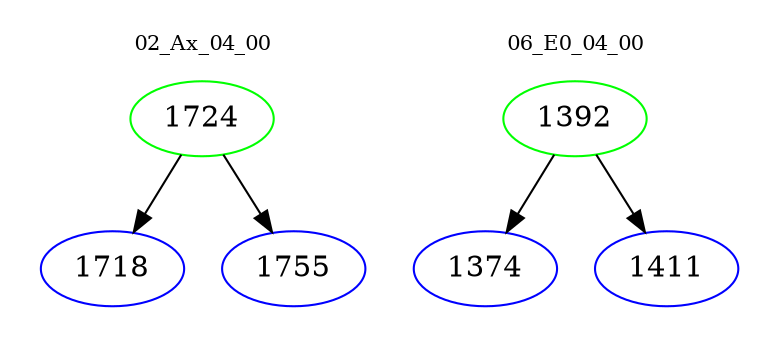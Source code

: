 digraph{
subgraph cluster_0 {
color = white
label = "02_Ax_04_00";
fontsize=10;
T0_1724 [label="1724", color="green"]
T0_1724 -> T0_1718 [color="black"]
T0_1718 [label="1718", color="blue"]
T0_1724 -> T0_1755 [color="black"]
T0_1755 [label="1755", color="blue"]
}
subgraph cluster_1 {
color = white
label = "06_E0_04_00";
fontsize=10;
T1_1392 [label="1392", color="green"]
T1_1392 -> T1_1374 [color="black"]
T1_1374 [label="1374", color="blue"]
T1_1392 -> T1_1411 [color="black"]
T1_1411 [label="1411", color="blue"]
}
}
